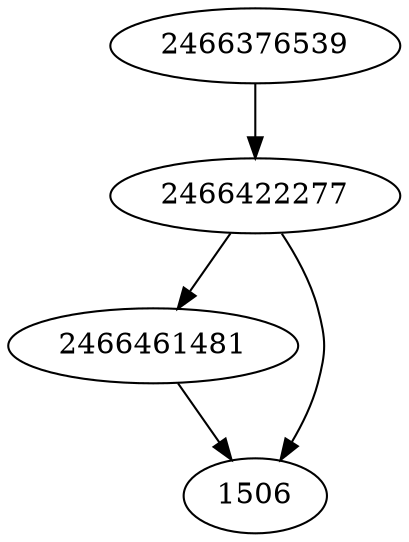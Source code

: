 strict digraph  {
2466461481;
1506;
2466376539;
2466422277;
2466461481 -> 1506;
2466376539 -> 2466422277;
2466422277 -> 2466461481;
2466422277 -> 1506;
}

